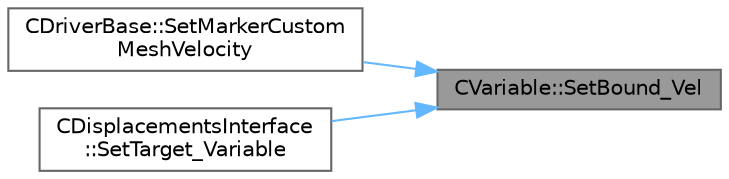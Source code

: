 digraph "CVariable::SetBound_Vel"
{
 // LATEX_PDF_SIZE
  bgcolor="transparent";
  edge [fontname=Helvetica,fontsize=10,labelfontname=Helvetica,labelfontsize=10];
  node [fontname=Helvetica,fontsize=10,shape=box,height=0.2,width=0.4];
  rankdir="RL";
  Node1 [id="Node000001",label="CVariable::SetBound_Vel",height=0.2,width=0.4,color="gray40", fillcolor="grey60", style="filled", fontcolor="black",tooltip="A virtual member. Set the boundary velocity."];
  Node1 -> Node2 [id="edge1_Node000001_Node000002",dir="back",color="steelblue1",style="solid",tooltip=" "];
  Node2 [id="Node000002",label="CDriverBase::SetMarkerCustom\lMeshVelocity",height=0.2,width=0.4,color="grey40", fillcolor="white", style="filled",URL="$group__PySU2.html#gaef5ee3400271df2b4e35d34e511e5b1c",tooltip="Set the velocities of a marker vertex."];
  Node1 -> Node3 [id="edge2_Node000001_Node000003",dir="back",color="steelblue1",style="solid",tooltip=" "];
  Node3 [id="Node000003",label="CDisplacementsInterface\l::SetTarget_Variable",height=0.2,width=0.4,color="grey40", fillcolor="white", style="filled",URL="$classCDisplacementsInterface.html#ac6cb90db0e39af19220fce26e6f6a5c6",tooltip="Set the variable that has been received from the target mesh into the target mesh."];
}

